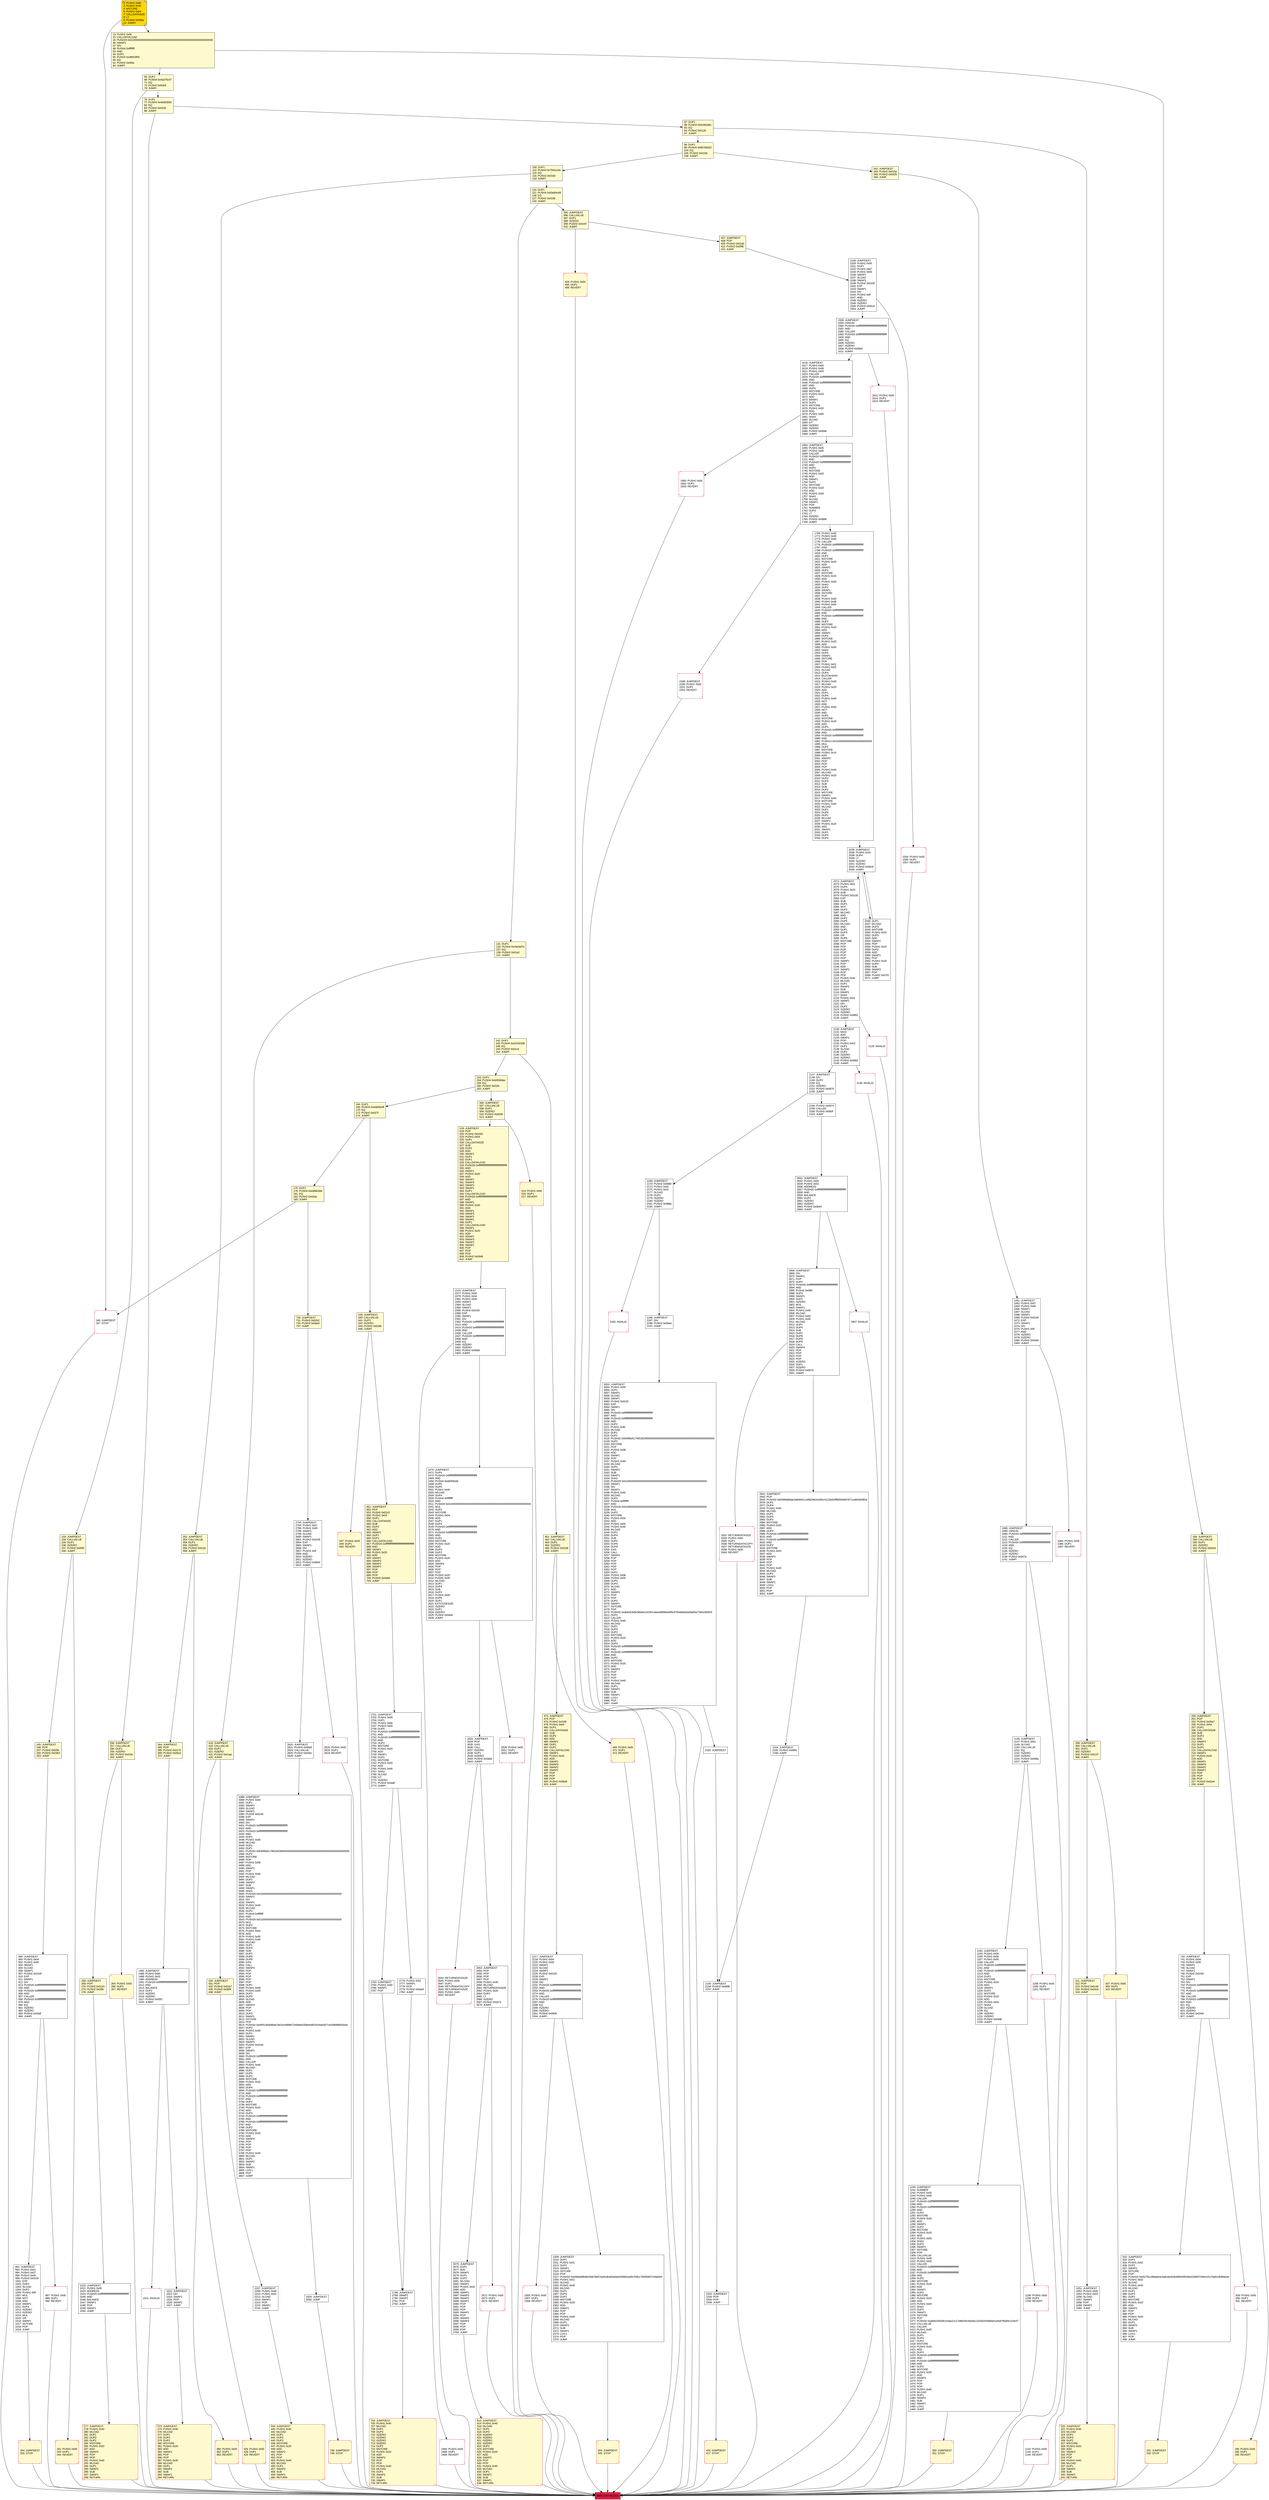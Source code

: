 digraph G {
bgcolor=transparent rankdir=UD;
node [shape=box style=filled color=black fillcolor=white fontname=arial fontcolor=black];
2466 [label="2466: PUSH1 0x00\l2468: DUP1\l2469: REVERT\l" shape=Msquare color=crimson ];
439 [label="439: JUMPDEST\l440: PUSH1 0x40\l442: MLOAD\l443: DUP1\l444: DUP3\l445: DUP2\l446: MSTORE\l447: PUSH1 0x20\l449: ADD\l450: SWAP2\l451: POP\l452: POP\l453: PUSH1 0x40\l455: MLOAD\l456: DUP1\l457: SWAP2\l458: SUB\l459: SWAP1\l460: RETURN\l" fillcolor=lemonchiffon shape=Msquare color=crimson ];
832 [label="832: JUMPDEST\l833: DUP1\l834: PUSH1 0x02\l836: DUP2\l837: SWAP1\l838: SSTORE\l839: POP\l840: PUSH32 0xe527bcc8fda8cdc4a8cebd20b385f40f928d4228f207e6b415176a613b908a4e\l873: PUSH1 0x02\l875: SLOAD\l876: PUSH1 0x40\l878: MLOAD\l879: DUP1\l880: DUP3\l881: DUP2\l882: MSTORE\l883: PUSH1 0x20\l885: ADD\l886: SWAP2\l887: POP\l888: POP\l889: PUSH1 0x40\l891: MLOAD\l892: DUP1\l893: SWAP2\l894: SUB\l895: SWAP1\l896: LOG1\l897: POP\l898: JUMP\l" ];
164 [label="164: DUP1\l165: PUSH4 0xeb605e9f\l170: EQ\l171: PUSH2 0x027f\l174: JUMPI\l" fillcolor=lemonchiffon ];
98 [label="98: DUP1\l99: PUSH4 0x667d5d22\l104: EQ\l105: PUSH2 0x0156\l108: JUMPI\l" fillcolor=lemonchiffon ];
426 [label="426: PUSH1 0x00\l428: DUP1\l429: REVERT\l" fillcolor=lemonchiffon shape=Msquare color=crimson ];
2207 [label="2207: JUMPDEST\l2208: PUSH1 0x00\l2210: PUSH1 0x01\l2212: SLOAD\l2213: SWAP1\l2214: POP\l2215: SWAP1\l2216: JUMP\l" ];
352 [label="352: JUMPDEST\l353: CALLVALUE\l354: DUP1\l355: ISZERO\l356: PUSH2 0x016c\l359: JUMPI\l" fillcolor=lemonchiffon ];
1162 [label="1162: JUMPDEST\l1163: PUSH1 0x00\l1165: PUSH1 0x06\l1167: PUSH1 0x00\l1169: CALLER\l1170: PUSH20 0xffffffffffffffffffffffffffffffffffffffff\l1191: AND\l1192: PUSH20 0xffffffffffffffffffffffffffffffffffffffff\l1213: AND\l1214: DUP2\l1215: MSTORE\l1216: PUSH1 0x20\l1218: ADD\l1219: SWAP1\l1220: DUP2\l1221: MSTORE\l1222: PUSH1 0x20\l1224: ADD\l1225: PUSH1 0x00\l1227: SHA3\l1228: SLOAD\l1229: EQ\l1230: ISZERO\l1231: ISZERO\l1232: PUSH2 0x04d8\l1235: JUMPI\l" ];
740 [label="740: JUMPDEST\l741: PUSH1 0x04\l743: PUSH1 0x00\l745: SWAP1\l746: SLOAD\l747: SWAP1\l748: PUSH2 0x0100\l751: EXP\l752: SWAP1\l753: DIV\l754: PUSH20 0xffffffffffffffffffffffffffffffffffffffff\l775: AND\l776: PUSH20 0xffffffffffffffffffffffffffffffffffffffff\l797: AND\l798: CALLER\l799: PUSH20 0xffffffffffffffffffffffffffffffffffffffff\l820: AND\l821: EQ\l822: ISZERO\l823: ISZERO\l824: PUSH2 0x0340\l827: JUMPI\l" ];
506 [label="506: JUMPDEST\l507: CALLVALUE\l508: DUP1\l509: ISZERO\l510: PUSH2 0x0206\l513: JUMPI\l" fillcolor=lemonchiffon ];
2820 [label="2820: JUMPDEST\l2821: PUSH2 0x0b0d\l2824: CALLVALUE\l2825: PUSH2 0x0d3c\l2828: JUMP\l" ];
2868 [label="2868: JUMPDEST\l2869: DIV\l2870: SWAP1\l2871: POP\l2872: DUP2\l2873: PUSH20 0xffffffffffffffffffffffffffffffffffffffff\l2894: AND\l2895: PUSH2 0x08fc\l2898: DUP3\l2899: SWAP1\l2900: DUP2\l2901: ISZERO\l2902: MUL\l2903: SWAP1\l2904: PUSH1 0x40\l2906: MLOAD\l2907: PUSH1 0x00\l2909: PUSH1 0x40\l2911: MLOAD\l2912: DUP1\l2913: DUP4\l2914: SUB\l2915: DUP2\l2916: DUP6\l2917: DUP9\l2918: DUP9\l2919: CALL\l2920: SWAP4\l2921: POP\l2922: POP\l2923: POP\l2924: POP\l2925: ISZERO\l2926: DUP1\l2927: ISZERO\l2928: PUSH2 0x0b7d\l2931: JUMPI\l" ];
153 [label="153: DUP1\l154: PUSH4 0xd493b9ac\l159: EQ\l160: PUSH2 0x01fa\l163: JUMPI\l" fillcolor=lemonchiffon ];
299 [label="299: JUMPDEST\l300: CALLVALUE\l301: DUP1\l302: ISZERO\l303: PUSH2 0x0137\l306: JUMPI\l" fillcolor=lemonchiffon ];
418 [label="418: JUMPDEST\l419: CALLVALUE\l420: DUP1\l421: ISZERO\l422: PUSH2 0x01ae\l425: JUMPI\l" fillcolor=lemonchiffon ];
256 [label="256: JUMPDEST\l257: CALLVALUE\l258: DUP1\l259: ISZERO\l260: PUSH2 0x010c\l263: JUMPI\l" fillcolor=lemonchiffon ];
2169 [label="2169: JUMPDEST\l2170: PUSH2 0x0890\l2173: PUSH1 0x02\l2175: PUSH1 0x01\l2177: SLOAD\l2178: DUP2\l2179: ISZERO\l2180: ISZERO\l2181: PUSH2 0x088a\l2184: JUMPI\l" ];
647 [label="647: PUSH1 0x00\l649: DUP1\l650: REVERT\l" fillcolor=lemonchiffon shape=Msquare color=crimson ];
1158 [label="1158: PUSH1 0x00\l1160: DUP1\l1161: REVERT\l" shape=Msquare color=crimson ];
175 [label="175: DUP1\l176: PUSH4 0xed88c68e\l181: EQ\l182: PUSH2 0x02da\l185: JUMPI\l" fillcolor=lemonchiffon ];
186 [label="186: JUMPDEST\l187: STOP\l" shape=Msquare color=crimson ];
2147 [label="2147: JUMPDEST\l2148: DIV\l2149: DUP2\l2150: EQ\l2151: ISZERO\l2152: PUSH2 0x0879\l2155: JUMPI\l" ];
120 [label="120: DUP1\l121: PUSH4 0x93e84cd9\l126: EQ\l127: PUSH2 0x018b\l130: JUMPI\l" fillcolor=lemonchiffon ];
403 [label="403: PUSH1 0x00\l405: DUP1\l406: REVERT\l" fillcolor=lemonchiffon shape=Msquare color=crimson ];
2156 [label="2156: PUSH2 0x0874\l2159: CALLER\l2160: PUSH2 0x0b0f\l2163: JUMP\l" ];
416 [label="416: JUMPDEST\l417: STOP\l" fillcolor=lemonchiffon shape=Msquare color=crimson ];
2185 [label="2185: INVALID\l" shape=Msquare color=crimson ];
2072 [label="2072: JUMPDEST\l2073: PUSH1 0x01\l2075: DUP4\l2076: PUSH1 0x20\l2078: SUB\l2079: PUSH2 0x0100\l2082: EXP\l2083: SUB\l2084: DUP1\l2085: NOT\l2086: DUP3\l2087: MLOAD\l2088: AND\l2089: DUP2\l2090: DUP5\l2091: MLOAD\l2092: AND\l2093: DUP1\l2094: DUP3\l2095: OR\l2096: DUP6\l2097: MSTORE\l2098: POP\l2099: POP\l2100: POP\l2101: POP\l2102: POP\l2103: POP\l2104: SWAP1\l2105: POP\l2106: ADD\l2107: SWAP2\l2108: POP\l2109: POP\l2110: PUSH1 0x40\l2112: MLOAD\l2113: DUP1\l2114: SWAP2\l2115: SUB\l2116: SWAP1\l2117: SHA3\l2118: PUSH1 0x01\l2120: SWAP1\l2121: DIV\l2122: DUP2\l2123: ISZERO\l2124: ISZERO\l2125: PUSH2 0x0852\l2128: JUMPI\l" ];
2186 [label="2186: JUMPDEST\l2187: DIV\l2188: PUSH2 0x0bed\l2191: JUMP\l" ];
430 [label="430: JUMPDEST\l431: POP\l432: PUSH2 0x01b7\l435: PUSH2 0x089f\l438: JUMP\l" fillcolor=lemonchiffon ];
2829 [label="2829: JUMPDEST\l2830: JUMP\l" ];
1690 [label="1690: PUSH1 0x00\l1692: DUP1\l1693: REVERT\l" shape=Msquare color=crimson ];
461 [label="461: JUMPDEST\l462: CALLVALUE\l463: DUP1\l464: ISZERO\l465: PUSH2 0x01d9\l468: JUMPI\l" fillcolor=lemonchiffon ];
200 [label="200: JUMPDEST\l201: POP\l202: PUSH2 0x00e7\l205: PUSH1 0x04\l207: DUP1\l208: CALLDATASIZE\l209: SUB\l210: DUP2\l211: ADD\l212: SWAP1\l213: DUP1\l214: DUP1\l215: CALLDATALOAD\l216: SWAP1\l217: PUSH1 0x20\l219: ADD\l220: SWAP1\l221: SWAP3\l222: SWAP2\l223: SWAP1\l224: POP\l225: POP\l226: POP\l227: PUSH2 0x02e4\l230: JUMP\l" fillcolor=lemonchiffon ];
2217 [label="2217: JUMPDEST\l2218: PUSH1 0x04\l2220: PUSH1 0x00\l2222: SWAP1\l2223: SLOAD\l2224: SWAP1\l2225: PUSH2 0x0100\l2228: EXP\l2229: SWAP1\l2230: DIV\l2231: PUSH20 0xffffffffffffffffffffffffffffffffffffffff\l2252: AND\l2253: PUSH20 0xffffffffffffffffffffffffffffffffffffffff\l2274: AND\l2275: CALLER\l2276: PUSH20 0xffffffffffffffffffffffffffffffffffffffff\l2297: AND\l2298: EQ\l2299: ISZERO\l2300: ISZERO\l2301: PUSH2 0x0905\l2304: JUMPI\l" ];
1240 [label="1240: JUMPDEST\l1241: NUMBER\l1242: PUSH1 0x05\l1244: PUSH1 0x00\l1246: CALLER\l1247: PUSH20 0xffffffffffffffffffffffffffffffffffffffff\l1268: AND\l1269: PUSH20 0xffffffffffffffffffffffffffffffffffffffff\l1290: AND\l1291: DUP2\l1292: MSTORE\l1293: PUSH1 0x20\l1295: ADD\l1296: SWAP1\l1297: DUP2\l1298: MSTORE\l1299: PUSH1 0x20\l1301: ADD\l1302: PUSH1 0x00\l1304: SHA3\l1305: DUP2\l1306: SWAP1\l1307: SSTORE\l1308: POP\l1309: CALLVALUE\l1310: PUSH1 0x06\l1312: PUSH1 0x00\l1314: CALLER\l1315: PUSH20 0xffffffffffffffffffffffffffffffffffffffff\l1336: AND\l1337: PUSH20 0xffffffffffffffffffffffffffffffffffffffff\l1358: AND\l1359: DUP2\l1360: MSTORE\l1361: PUSH1 0x20\l1363: ADD\l1364: SWAP1\l1365: DUP2\l1366: MSTORE\l1367: PUSH1 0x20\l1369: ADD\l1370: PUSH1 0x00\l1372: SHA3\l1373: DUP2\l1374: SWAP1\l1375: SSTORE\l1376: POP\l1377: PUSH32 0xa80b24550b104ae22c17d862f4c5be9ac103302030b6e01d4af785df4c22dc57\l1410: CALLVALUE\l1411: CALLER\l1412: PUSH1 0x40\l1414: MLOAD\l1415: DUP1\l1416: DUP4\l1417: DUP2\l1418: MSTORE\l1419: PUSH1 0x20\l1421: ADD\l1422: DUP3\l1423: PUSH20 0xffffffffffffffffffffffffffffffffffffffff\l1444: AND\l1445: PUSH20 0xffffffffffffffffffffffffffffffffffffffff\l1466: AND\l1467: DUP2\l1468: MSTORE\l1469: PUSH1 0x20\l1471: ADD\l1472: SWAP3\l1473: POP\l1474: POP\l1475: POP\l1476: PUSH1 0x40\l1478: MLOAD\l1479: DUP1\l1480: SWAP2\l1481: SUB\l1482: SWAP1\l1483: LOG1\l1484: JUMP\l" ];
1020 [label="1020: JUMPDEST\l1021: PUSH1 0x00\l1023: ADDRESS\l1024: PUSH20 0xffffffffffffffffffffffffffffffffffffffff\l1045: AND\l1046: BALANCE\l1047: SWAP1\l1048: POP\l1049: SWAP1\l1050: JUMP\l" ];
1061 [label="1061: JUMPDEST\l1062: PUSH1 0x07\l1064: PUSH1 0x00\l1066: SWAP1\l1067: SLOAD\l1068: SWAP1\l1069: PUSH2 0x0100\l1072: EXP\l1073: SWAP1\l1074: DIV\l1075: PUSH1 0xff\l1077: AND\l1078: ISZERO\l1079: ISZERO\l1080: PUSH2 0x0440\l1083: JUMPI\l" ];
245 [label="245: JUMPDEST\l246: POP\l247: PUSH2 0x00fe\l250: PUSH2 0x0383\l253: JUMP\l" fillcolor=lemonchiffon ];
1558 [label="1558: JUMPDEST\l1559: ORIGIN\l1560: PUSH20 0xffffffffffffffffffffffffffffffffffffffff\l1581: AND\l1582: CALLER\l1583: PUSH20 0xffffffffffffffffffffffffffffffffffffffff\l1604: AND\l1605: EQ\l1606: ISZERO\l1607: ISZERO\l1608: PUSH2 0x0650\l1611: JUMPI\l" ];
1521 [label="1521: INVALID\l" shape=Msquare color=crimson ];
2644 [label="2644: RETURNDATASIZE\l2645: PUSH1 0x00\l2647: DUP1\l2648: RETURNDATACOPY\l2649: RETURNDATASIZE\l2650: PUSH1 0x00\l2652: REVERT\l" shape=Msquare color=crimson ];
241 [label="241: PUSH1 0x00\l243: DUP1\l244: REVERT\l" fillcolor=lemonchiffon shape=Msquare color=crimson ];
2701 [label="2701: JUMPDEST\l2702: PUSH1 0x00\l2704: DUP1\l2705: PUSH1 0x06\l2707: PUSH1 0x00\l2709: DUP5\l2710: PUSH20 0xffffffffffffffffffffffffffffffffffffffff\l2731: AND\l2732: PUSH20 0xffffffffffffffffffffffffffffffffffffffff\l2753: AND\l2754: DUP2\l2755: MSTORE\l2756: PUSH1 0x20\l2758: ADD\l2759: SWAP1\l2760: DUP2\l2761: MSTORE\l2762: PUSH1 0x20\l2764: ADD\l2765: PUSH1 0x00\l2767: SHA3\l2768: SLOAD\l2769: GT\l2770: ISZERO\l2771: PUSH2 0x0adf\l2774: JUMPI\l" ];
1146 [label="1146: JUMPDEST\l1147: PUSH1 0x01\l1149: SLOAD\l1150: CALLVALUE\l1151: EQ\l1152: ISZERO\l1153: ISZERO\l1154: PUSH2 0x048a\l1157: JUMPI\l" ];
311 [label="311: JUMPDEST\l312: POP\l313: PUSH2 0x0140\l316: PUSH2 0x041b\l319: JUMP\l" fillcolor=lemonchiffon ];
613 [label="613: JUMPDEST\l614: PUSH1 0x40\l616: MLOAD\l617: DUP1\l618: DUP3\l619: ISZERO\l620: ISZERO\l621: ISZERO\l622: ISZERO\l623: DUP2\l624: MSTORE\l625: PUSH1 0x20\l627: ADD\l628: SWAP2\l629: POP\l630: POP\l631: PUSH1 0x40\l633: MLOAD\l634: DUP1\l635: SWAP2\l636: SUB\l637: SWAP1\l638: RETURN\l" fillcolor=lemonchiffon shape=Msquare color=crimson ];
473 [label="473: JUMPDEST\l474: POP\l475: PUSH2 0x01f8\l478: PUSH1 0x04\l480: DUP1\l481: CALLDATASIZE\l482: SUB\l483: DUP2\l484: ADD\l485: SWAP1\l486: DUP1\l487: DUP1\l488: CALLDATALOAD\l489: SWAP1\l490: PUSH1 0x20\l492: ADD\l493: SWAP1\l494: SWAP3\l495: SWAP2\l496: SWAP1\l497: POP\l498: POP\l499: POP\l500: PUSH2 0x08a9\l503: JUMP\l" fillcolor=lemonchiffon ];
233 [label="233: JUMPDEST\l234: CALLVALUE\l235: DUP1\l236: ISZERO\l237: PUSH2 0x00f5\l240: JUMPI\l" fillcolor=lemonchiffon ];
268 [label="268: JUMPDEST\l269: POP\l270: PUSH2 0x0115\l273: PUSH2 0x03fc\l276: JUMP\l" fillcolor=lemonchiffon ];
2192 [label="2192: JUMPDEST\l" ];
87 [label="87: DUP1\l88: PUSH4 0x5c062d6c\l93: EQ\l94: PUSH2 0x012b\l97: JUMPI\l" fillcolor=lemonchiffon ];
991 [label="991: JUMPDEST\l992: PUSH1 0x01\l994: PUSH1 0x07\l996: PUSH1 0x00\l998: PUSH2 0x0100\l1001: EXP\l1002: DUP2\l1003: SLOAD\l1004: DUP2\l1005: PUSH1 0xff\l1007: MUL\l1008: NOT\l1009: AND\l1010: SWAP1\l1011: DUP4\l1012: ISZERO\l1013: ISZERO\l1014: MUL\l1015: OR\l1016: SWAP1\l1017: SSTORE\l1018: POP\l1019: JUMP\l" ];
196 [label="196: PUSH1 0x00\l198: DUP1\l199: REVERT\l" fillcolor=lemonchiffon shape=Msquare color=crimson ];
254 [label="254: JUMPDEST\l255: STOP\l" fillcolor=lemonchiffon shape=Msquare color=crimson ];
504 [label="504: JUMPDEST\l505: STOP\l" fillcolor=lemonchiffon shape=Msquare color=crimson ];
2164 [label="2164: JUMPDEST\l2165: PUSH2 0x0891\l2168: JUMP\l" ];
2932 [label="2932: RETURNDATASIZE\l2933: PUSH1 0x00\l2935: DUP1\l2936: RETURNDATACOPY\l2937: RETURNDATASIZE\l2938: PUSH1 0x00\l2940: REVERT\l" shape=Msquare color=crimson ];
231 [label="231: JUMPDEST\l232: STOP\l" fillcolor=lemonchiffon shape=Msquare color=crimson ];
1528 [label="1528: JUMPDEST\l1529: PUSH1 0x00\l1531: DUP1\l1532: PUSH1 0x07\l1534: PUSH1 0x00\l1536: SWAP1\l1537: SLOAD\l1538: SWAP1\l1539: PUSH2 0x0100\l1542: EXP\l1543: SWAP1\l1544: DIV\l1545: PUSH1 0xff\l1547: AND\l1548: ISZERO\l1549: ISZERO\l1550: PUSH2 0x0616\l1553: JUMPI\l" ];
469 [label="469: PUSH1 0x00\l471: DUP1\l472: REVERT\l" fillcolor=lemonchiffon shape=Msquare color=crimson ];
1088 [label="1088: JUMPDEST\l1089: ORIGIN\l1090: PUSH20 0xffffffffffffffffffffffffffffffffffffffff\l1111: AND\l1112: CALLER\l1113: PUSH20 0xffffffffffffffffffffffffffffffffffffffff\l1134: AND\l1135: EQ\l1136: ISZERO\l1137: ISZERO\l1138: PUSH2 0x047a\l1141: JUMPI\l" ];
1236 [label="1236: PUSH1 0x00\l1238: DUP1\l1239: REVERT\l" shape=Msquare color=crimson ];
738 [label="738: JUMPDEST\l739: STOP\l" fillcolor=lemonchiffon shape=Msquare color=crimson ];
987 [label="987: PUSH1 0x00\l989: DUP1\l990: REVERT\l" shape=Msquare color=crimson ];
2193 [label="2193: JUMPDEST\l2194: PUSH2 0x089b\l2197: JUMP\l" ];
899 [label="899: JUMPDEST\l900: PUSH1 0x04\l902: PUSH1 0x00\l904: SWAP1\l905: SLOAD\l906: SWAP1\l907: PUSH2 0x0100\l910: EXP\l911: SWAP1\l912: DIV\l913: PUSH20 0xffffffffffffffffffffffffffffffffffffffff\l934: AND\l935: PUSH20 0xffffffffffffffffffffffffffffffffffffffff\l956: AND\l957: CALLER\l958: PUSH20 0xffffffffffffffffffffffffffffffffffffffff\l979: AND\l980: EQ\l981: ISZERO\l982: ISZERO\l983: PUSH2 0x03df\l986: JUMPI\l" ];
2788 [label="2788: JUMPDEST\l2789: SWAP2\l2790: SWAP1\l2791: POP\l2792: JUMP\l" ];
651 [label="651: JUMPDEST\l652: POP\l653: PUSH2 0x02c0\l656: PUSH1 0x04\l658: DUP1\l659: CALLDATASIZE\l660: SUB\l661: DUP2\l662: ADD\l663: SWAP1\l664: DUP1\l665: DUP1\l666: CALLDATALOAD\l667: PUSH20 0xffffffffffffffffffffffffffffffffffffffff\l688: AND\l689: SWAP1\l690: PUSH1 0x20\l692: ADD\l693: SWAP1\l694: SWAP3\l695: SWAP2\l696: SWAP1\l697: POP\l698: POP\l699: POP\l700: PUSH2 0x0a8d\l703: JUMP\l" fillcolor=lemonchiffon ];
1485 [label="1485: JUMPDEST\l1486: PUSH1 0x00\l1488: PUSH1 0x02\l1490: ADDRESS\l1491: PUSH20 0xffffffffffffffffffffffffffffffffffffffff\l1512: AND\l1513: BALANCE\l1514: DUP2\l1515: ISZERO\l1516: ISZERO\l1517: PUSH2 0x05f2\l1520: JUMPI\l" ];
2035 [label="2035: JUMPDEST\l2036: PUSH1 0x20\l2038: DUP4\l2039: LT\l2040: ISZERO\l2041: ISZERO\l2042: PUSH2 0x0818\l2045: JUMPI\l" ];
2867 [label="2867: INVALID\l" shape=Msquare color=crimson ];
142 [label="142: DUP1\l143: PUSH4 0xd191b336\l148: EQ\l149: PUSH2 0x01cd\l152: JUMPI\l" fillcolor=lemonchiffon ];
307 [label="307: PUSH1 0x00\l309: DUP1\l310: REVERT\l" fillcolor=lemonchiffon shape=Msquare color=crimson ];
1694 [label="1694: JUMPDEST\l1695: PUSH1 0x05\l1697: PUSH1 0x00\l1699: CALLER\l1700: PUSH20 0xffffffffffffffffffffffffffffffffffffffff\l1721: AND\l1722: PUSH20 0xffffffffffffffffffffffffffffffffffffffff\l1743: AND\l1744: DUP2\l1745: MSTORE\l1746: PUSH1 0x20\l1748: ADD\l1749: SWAP1\l1750: DUP2\l1751: MSTORE\l1752: PUSH1 0x20\l1754: ADD\l1755: PUSH1 0x00\l1757: SHA3\l1758: SLOAD\l1759: SWAP2\l1760: POP\l1761: NUMBER\l1762: DUP3\l1763: LT\l1764: ISZERO\l1765: PUSH2 0x0896\l1768: JUMPI\l" ];
2198 [label="2198: JUMPDEST\l2199: PUSH1 0x00\l2201: DUP1\l2202: REVERT\l" shape=Msquare color=crimson ];
518 [label="518: JUMPDEST\l519: POP\l520: PUSH2 0x0265\l523: PUSH1 0x04\l525: DUP1\l526: CALLDATASIZE\l527: SUB\l528: DUP2\l529: ADD\l530: SWAP1\l531: DUP1\l532: DUP1\l533: CALLDATALOAD\l534: PUSH20 0xffffffffffffffffffffffffffffffffffffffff\l555: AND\l556: SWAP1\l557: PUSH1 0x20\l559: ADD\l560: SWAP1\l561: SWAP3\l562: SWAP2\l563: SWAP1\l564: DUP1\l565: CALLDATALOAD\l566: PUSH20 0xffffffffffffffffffffffffffffffffffffffff\l587: AND\l588: SWAP1\l589: PUSH1 0x20\l591: ADD\l592: SWAP1\l593: SWAP3\l594: SWAP2\l595: SWAP1\l596: DUP1\l597: CALLDATALOAD\l598: SWAP1\l599: PUSH1 0x20\l601: ADD\l602: SWAP1\l603: SWAP3\l604: SWAP2\l605: SWAP1\l606: POP\l607: POP\l608: POP\l609: PUSH2 0x0948\l612: JUMP\l" fillcolor=lemonchiffon ];
2130 [label="2130: JUMPDEST\l2131: MOD\l2132: ADD\l2133: SWAP1\l2134: POP\l2135: PUSH1 0x02\l2137: DUP1\l2138: SLOAD\l2139: DUP2\l2140: ISZERO\l2141: ISZERO\l2142: PUSH2 0x0863\l2145: JUMPI\l" ];
2675 [label="2675: JUMPDEST\l2676: DUP2\l2677: ADD\l2678: SWAP1\l2679: DUP1\l2680: DUP1\l2681: MLOAD\l2682: SWAP1\l2683: PUSH1 0x20\l2685: ADD\l2686: SWAP1\l2687: SWAP3\l2688: SWAP2\l2689: SWAP1\l2690: POP\l2691: POP\l2692: POP\l2693: SWAP1\l2694: POP\l2695: SWAP4\l2696: SWAP3\l2697: POP\l2698: POP\l2699: POP\l2700: JUMP\l" ];
1769 [label="1769: PUSH1 0x00\l1771: PUSH1 0x05\l1773: PUSH1 0x00\l1775: CALLER\l1776: PUSH20 0xffffffffffffffffffffffffffffffffffffffff\l1797: AND\l1798: PUSH20 0xffffffffffffffffffffffffffffffffffffffff\l1819: AND\l1820: DUP2\l1821: MSTORE\l1822: PUSH1 0x20\l1824: ADD\l1825: SWAP1\l1826: DUP2\l1827: MSTORE\l1828: PUSH1 0x20\l1830: ADD\l1831: PUSH1 0x00\l1833: SHA3\l1834: DUP2\l1835: SWAP1\l1836: SSTORE\l1837: POP\l1838: PUSH1 0x00\l1840: PUSH1 0x06\l1842: PUSH1 0x00\l1844: CALLER\l1845: PUSH20 0xffffffffffffffffffffffffffffffffffffffff\l1866: AND\l1867: PUSH20 0xffffffffffffffffffffffffffffffffffffffff\l1888: AND\l1889: DUP2\l1890: MSTORE\l1891: PUSH1 0x20\l1893: ADD\l1894: SWAP1\l1895: DUP2\l1896: MSTORE\l1897: PUSH1 0x20\l1899: ADD\l1900: PUSH1 0x00\l1902: SHA3\l1903: DUP2\l1904: SWAP1\l1905: SSTORE\l1906: POP\l1907: PUSH1 0x01\l1909: PUSH1 0x02\l1911: SLOAD\l1912: DUP4\l1913: BLOCKHASH\l1914: CALLER\l1915: PUSH1 0x40\l1917: MLOAD\l1918: PUSH1 0x20\l1920: ADD\l1921: DUP1\l1922: DUP4\l1923: PUSH1 0x00\l1925: NOT\l1926: AND\l1927: PUSH1 0x00\l1929: NOT\l1930: AND\l1931: DUP2\l1932: MSTORE\l1933: PUSH1 0x20\l1935: ADD\l1936: DUP3\l1937: PUSH20 0xffffffffffffffffffffffffffffffffffffffff\l1958: AND\l1959: PUSH20 0xffffffffffffffffffffffffffffffffffffffff\l1980: AND\l1981: PUSH13 0x01000000000000000000000000\l1995: MUL\l1996: DUP2\l1997: MSTORE\l1998: PUSH1 0x14\l2000: ADD\l2001: SWAP3\l2002: POP\l2003: POP\l2004: POP\l2005: PUSH1 0x40\l2007: MLOAD\l2008: PUSH1 0x20\l2010: DUP2\l2011: DUP4\l2012: SUB\l2013: SUB\l2014: DUP2\l2015: MSTORE\l2016: SWAP1\l2017: PUSH1 0x40\l2019: MSTORE\l2020: PUSH1 0x40\l2022: MLOAD\l2023: DUP1\l2024: DUP3\l2025: DUP1\l2026: MLOAD\l2027: SWAP1\l2028: PUSH1 0x20\l2030: ADD\l2031: SWAP1\l2032: DUP1\l2033: DUP4\l2034: DUP4\l" ];
828 [label="828: PUSH1 0x00\l830: DUP1\l831: REVERT\l" shape=Msquare color=crimson ];
1084 [label="1084: PUSH1 0x00\l1086: DUP1\l1087: REVERT\l" shape=Msquare color=crimson ];
65 [label="65: DUP1\l66: PUSH4 0x4a376c97\l71: EQ\l72: PUSH2 0x00e9\l75: JUMPI\l" fillcolor=lemonchiffon ];
2783 [label="2783: JUMPDEST\l2784: PUSH1 0x00\l2786: SWAP1\l2787: POP\l" ];
364 [label="364: JUMPDEST\l365: POP\l366: PUSH2 0x0175\l369: PUSH2 0x05cd\l372: JUMP\l" fillcolor=lemonchiffon ];
2305 [label="2305: PUSH1 0x00\l2307: DUP1\l2308: REVERT\l" shape=Msquare color=crimson ];
2816 [label="2816: PUSH1 0x00\l2818: DUP1\l2819: REVERT\l" shape=Msquare color=crimson ];
514 [label="514: PUSH1 0x00\l516: DUP1\l517: REVERT\l" fillcolor=lemonchiffon shape=Msquare color=crimson ];
277 [label="277: JUMPDEST\l278: PUSH1 0x40\l280: MLOAD\l281: DUP1\l282: DUP3\l283: DUP2\l284: MSTORE\l285: PUSH1 0x20\l287: ADD\l288: SWAP2\l289: POP\l290: POP\l291: PUSH1 0x40\l293: MLOAD\l294: DUP1\l295: SWAP2\l296: SUB\l297: SWAP1\l298: RETURN\l" fillcolor=lemonchiffon shape=Msquare color=crimson ];
264 [label="264: PUSH1 0x00\l266: DUP1\l267: REVERT\l" fillcolor=lemonchiffon shape=Msquare color=crimson ];
0 [label="0: PUSH1 0x80\l2: PUSH1 0x40\l4: MSTORE\l5: PUSH1 0x04\l7: CALLDATASIZE\l8: LT\l9: PUSH2 0x00ba\l12: JUMPI\l" fillcolor=lemonchiffon shape=Msquare fillcolor=gold ];
1554 [label="1554: PUSH1 0x00\l1556: DUP1\l1557: REVERT\l" shape=Msquare color=crimson ];
13 [label="13: PUSH1 0x00\l15: CALLDATALOAD\l16: PUSH29 0x0100000000000000000000000000000000000000000000000000000000\l46: SWAP1\l47: DIV\l48: PUSH4 0xffffffff\l53: AND\l54: DUP1\l55: PUSH4 0x38503f55\l60: EQ\l61: PUSH2 0x00bc\l64: JUMPI\l" fillcolor=lemonchiffon ];
3053 [label="3053: JUMPDEST\l3054: PUSH1 0x00\l3056: DUP1\l3057: SWAP1\l3058: SLOAD\l3059: SWAP1\l3060: PUSH2 0x0100\l3063: EXP\l3064: SWAP1\l3065: DIV\l3066: PUSH20 0xffffffffffffffffffffffffffffffffffffffff\l3087: AND\l3088: PUSH20 0xffffffffffffffffffffffffffffffffffffffff\l3109: AND\l3110: DUP2\l3111: PUSH1 0x40\l3113: MLOAD\l3114: DUP1\l3115: DUP1\l3116: PUSH32 0x646f6e6174652829000000000000000000000000000000000000000000000000\l3149: DUP2\l3150: MSTORE\l3151: POP\l3152: PUSH1 0x08\l3154: ADD\l3155: SWAP1\l3156: POP\l3157: PUSH1 0x40\l3159: MLOAD\l3160: DUP1\l3161: SWAP2\l3162: SUB\l3163: SWAP1\l3164: SHA3\l3165: PUSH29 0x0100000000000000000000000000000000000000000000000000000000\l3195: SWAP1\l3196: DIV\l3197: SWAP1\l3198: PUSH1 0x40\l3200: MLOAD\l3201: DUP3\l3202: PUSH4 0xffffffff\l3207: AND\l3208: PUSH29 0x0100000000000000000000000000000000000000000000000000000000\l3238: MUL\l3239: DUP2\l3240: MSTORE\l3241: PUSH1 0x04\l3243: ADD\l3244: PUSH1 0x00\l3246: PUSH1 0x40\l3248: MLOAD\l3249: DUP1\l3250: DUP4\l3251: SUB\l3252: DUP2\l3253: DUP6\l3254: DUP9\l3255: GAS\l3256: CALL\l3257: SWAP4\l3258: POP\l3259: POP\l3260: POP\l3261: POP\l3262: POP\l3263: DUP1\l3264: PUSH1 0x08\l3266: PUSH1 0x00\l3268: DUP3\l3269: DUP3\l3270: SLOAD\l3271: ADD\l3272: SWAP3\l3273: POP\l3274: POP\l3275: DUP2\l3276: SWAP1\l3277: SSTORE\l3278: POP\l3279: PUSH32 0xab82b3e5e38e6ec2d1f614aee68998a46f6c67b0ddda5ae9a5fee7360cd63f33\l3312: DUP2\l3313: CALLER\l3314: PUSH1 0x40\l3316: MLOAD\l3317: DUP1\l3318: DUP4\l3319: DUP2\l3320: MSTORE\l3321: PUSH1 0x20\l3323: ADD\l3324: DUP3\l3325: PUSH20 0xffffffffffffffffffffffffffffffffffffffff\l3346: AND\l3347: PUSH20 0xffffffffffffffffffffffffffffffffffffffff\l3368: AND\l3369: DUP2\l3370: MSTORE\l3371: PUSH1 0x20\l3373: ADD\l3374: SWAP3\l3375: POP\l3376: POP\l3377: POP\l3378: PUSH1 0x40\l3380: MLOAD\l3381: DUP1\l3382: SWAP2\l3383: SUB\l3384: SWAP1\l3385: LOG1\l3386: POP\l3387: JUMP\l" ];
2831 [label="2831: JUMPDEST\l2832: PUSH1 0x00\l2834: PUSH1 0x02\l2836: ADDRESS\l2837: PUSH20 0xffffffffffffffffffffffffffffffffffffffff\l2858: AND\l2859: BALANCE\l2860: DUP2\l2861: ISZERO\l2862: ISZERO\l2863: PUSH2 0x0b34\l2866: JUMPI\l" ];
2633 [label="2633: JUMPDEST\l2634: POP\l2635: GAS\l2636: CALL\l2637: ISZERO\l2638: DUP1\l2639: ISZERO\l2640: PUSH2 0x0a5d\l2643: JUMPI\l" ];
2309 [label="2309: JUMPDEST\l2310: DUP1\l2311: PUSH1 0x01\l2313: DUP2\l2314: SWAP1\l2315: SSTORE\l2316: POP\l2317: PUSH32 0xef48e66fb88206878d57ed4cdb4b0a5e9428962ea5b7b5b17950f0837249a944\l2350: PUSH1 0x01\l2352: SLOAD\l2353: PUSH1 0x40\l2355: MLOAD\l2356: DUP1\l2357: DUP3\l2358: DUP2\l2359: MSTORE\l2360: PUSH1 0x20\l2362: ADD\l2363: SWAP2\l2364: POP\l2365: POP\l2366: PUSH1 0x40\l2368: MLOAD\l2369: DUP1\l2370: SWAP2\l2371: SUB\l2372: SWAP1\l2373: LOG1\l2374: POP\l2375: JUMP\l" ];
2470 [label="2470: JUMPDEST\l2471: DUP4\l2472: PUSH20 0xffffffffffffffffffffffffffffffffffffffff\l2493: AND\l2494: PUSH4 0xa9059cbb\l2499: DUP5\l2500: DUP5\l2501: PUSH1 0x40\l2503: MLOAD\l2504: DUP4\l2505: PUSH4 0xffffffff\l2510: AND\l2511: PUSH29 0x0100000000000000000000000000000000000000000000000000000000\l2541: MUL\l2542: DUP2\l2543: MSTORE\l2544: PUSH1 0x04\l2546: ADD\l2547: DUP1\l2548: DUP4\l2549: PUSH20 0xffffffffffffffffffffffffffffffffffffffff\l2570: AND\l2571: PUSH20 0xffffffffffffffffffffffffffffffffffffffff\l2592: AND\l2593: DUP2\l2594: MSTORE\l2595: PUSH1 0x20\l2597: ADD\l2598: DUP3\l2599: DUP2\l2600: MSTORE\l2601: PUSH1 0x20\l2603: ADD\l2604: SWAP3\l2605: POP\l2606: POP\l2607: POP\l2608: PUSH1 0x20\l2610: PUSH1 0x40\l2612: MLOAD\l2613: DUP1\l2614: DUP4\l2615: SUB\l2616: DUP2\l2617: PUSH1 0x00\l2619: DUP8\l2620: DUP1\l2621: EXTCODESIZE\l2622: ISZERO\l2623: DUP1\l2624: ISZERO\l2625: PUSH2 0x0a49\l2628: JUMPI\l" ];
373 [label="373: JUMPDEST\l374: PUSH1 0x40\l376: MLOAD\l377: DUP1\l378: DUP3\l379: DUP2\l380: MSTORE\l381: PUSH1 0x20\l383: ADD\l384: SWAP2\l385: POP\l386: POP\l387: PUSH1 0x40\l389: MLOAD\l390: DUP1\l391: SWAP2\l392: SUB\l393: SWAP1\l394: RETURN\l" fillcolor=lemonchiffon shape=Msquare color=crimson ];
131 [label="131: DUP1\l132: PUSH4 0xc9e3af7e\l137: EQ\l138: PUSH2 0x01a2\l141: JUMPI\l" fillcolor=lemonchiffon ];
360 [label="360: PUSH1 0x00\l362: DUP1\l363: REVERT\l" fillcolor=lemonchiffon shape=Msquare color=crimson ];
350 [label="350: JUMPDEST\l351: STOP\l" fillcolor=lemonchiffon shape=Msquare color=crimson ];
2941 [label="2941: JUMPDEST\l2942: POP\l2943: PUSH32 0x5099dd6dac0a84e5cc1d9629b2e349cc5123e62fff80006667b71ca663638fc8\l2976: DUP2\l2977: DUP4\l2978: PUSH1 0x40\l2980: MLOAD\l2981: DUP1\l2982: DUP4\l2983: DUP2\l2984: MSTORE\l2985: PUSH1 0x20\l2987: ADD\l2988: DUP3\l2989: PUSH20 0xffffffffffffffffffffffffffffffffffffffff\l3010: AND\l3011: PUSH20 0xffffffffffffffffffffffffffffffffffffffff\l3032: AND\l3033: DUP2\l3034: MSTORE\l3035: PUSH1 0x20\l3037: ADD\l3038: SWAP3\l3039: POP\l3040: POP\l3041: POP\l3042: PUSH1 0x40\l3044: MLOAD\l3045: DUP1\l3046: SWAP2\l3047: SUB\l3048: SWAP1\l3049: LOG1\l3050: POP\l3051: POP\l3052: JUMP\l" ];
76 [label="76: DUP1\l77: PUSH4 0x4e6630b0\l82: EQ\l83: PUSH2 0x0100\l86: JUMPI\l" fillcolor=lemonchiffon ];
2671 [label="2671: PUSH1 0x00\l2673: DUP1\l2674: REVERT\l" shape=Msquare color=crimson ];
2203 [label="2203: JUMPDEST\l2204: POP\l2205: POP\l2206: JUMP\l" ];
1051 [label="1051: JUMPDEST\l1052: PUSH1 0x00\l1054: PUSH1 0x02\l1056: SLOAD\l1057: SWAP1\l1058: POP\l1059: SWAP1\l1060: JUMP\l" ];
3388 [label="3388: JUMPDEST\l3389: PUSH1 0x00\l3391: DUP1\l3392: SWAP1\l3393: SLOAD\l3394: SWAP1\l3395: PUSH2 0x0100\l3398: EXP\l3399: SWAP1\l3400: DIV\l3401: PUSH20 0xffffffffffffffffffffffffffffffffffffffff\l3422: AND\l3423: PUSH20 0xffffffffffffffffffffffffffffffffffffffff\l3444: AND\l3445: DUP2\l3446: PUSH1 0x40\l3448: MLOAD\l3449: DUP1\l3450: DUP1\l3451: PUSH32 0x646f6e6174652829000000000000000000000000000000000000000000000000\l3484: DUP2\l3485: MSTORE\l3486: POP\l3487: PUSH1 0x08\l3489: ADD\l3490: SWAP1\l3491: POP\l3492: PUSH1 0x40\l3494: MLOAD\l3495: DUP1\l3496: SWAP2\l3497: SUB\l3498: SWAP1\l3499: SHA3\l3500: PUSH29 0x0100000000000000000000000000000000000000000000000000000000\l3530: SWAP1\l3531: DIV\l3532: SWAP1\l3533: PUSH1 0x40\l3535: MLOAD\l3536: DUP3\l3537: PUSH4 0xffffffff\l3542: AND\l3543: PUSH29 0x0100000000000000000000000000000000000000000000000000000000\l3573: MUL\l3574: DUP2\l3575: MSTORE\l3576: PUSH1 0x04\l3578: ADD\l3579: PUSH1 0x00\l3581: PUSH1 0x40\l3583: MLOAD\l3584: DUP1\l3585: DUP4\l3586: SUB\l3587: DUP2\l3588: DUP6\l3589: DUP9\l3590: GAS\l3591: CALL\l3592: SWAP4\l3593: POP\l3594: POP\l3595: POP\l3596: POP\l3597: POP\l3598: DUP1\l3599: PUSH1 0x08\l3601: PUSH1 0x00\l3603: DUP3\l3604: DUP3\l3605: SLOAD\l3606: ADD\l3607: SWAP3\l3608: POP\l3609: POP\l3610: DUP2\l3611: SWAP1\l3612: SSTORE\l3613: POP\l3614: PUSH32 0xef951dbafd6ab7a61ec6988b7249e8e0358d44852634a009714c598988f3d34e\l3647: DUP2\l3648: PUSH1 0x00\l3650: DUP1\l3651: SWAP1\l3652: SLOAD\l3653: SWAP1\l3654: PUSH2 0x0100\l3657: EXP\l3658: SWAP1\l3659: DIV\l3660: PUSH20 0xffffffffffffffffffffffffffffffffffffffff\l3681: AND\l3682: CALLER\l3683: PUSH1 0x40\l3685: MLOAD\l3686: DUP1\l3687: DUP5\l3688: DUP2\l3689: MSTORE\l3690: PUSH1 0x20\l3692: ADD\l3693: DUP4\l3694: PUSH20 0xffffffffffffffffffffffffffffffffffffffff\l3715: AND\l3716: PUSH20 0xffffffffffffffffffffffffffffffffffffffff\l3737: AND\l3738: DUP2\l3739: MSTORE\l3740: PUSH1 0x20\l3742: ADD\l3743: DUP3\l3744: PUSH20 0xffffffffffffffffffffffffffffffffffffffff\l3765: AND\l3766: PUSH20 0xffffffffffffffffffffffffffffffffffffffff\l3787: AND\l3788: DUP2\l3789: MSTORE\l3790: PUSH1 0x20\l3792: ADD\l3793: SWAP4\l3794: POP\l3795: POP\l3796: POP\l3797: POP\l3798: PUSH1 0x40\l3800: MLOAD\l3801: DUP1\l3802: SWAP2\l3803: SUB\l3804: SWAP1\l3805: LOG1\l3806: POP\l3807: JUMP\l" ];
1142 [label="1142: PUSH1 0x00\l1144: DUP1\l1145: REVERT\l" shape=Msquare color=crimson ];
1616 [label="1616: JUMPDEST\l1617: PUSH1 0x00\l1619: PUSH1 0x06\l1621: PUSH1 0x00\l1623: CALLER\l1624: PUSH20 0xffffffffffffffffffffffffffffffffffffffff\l1645: AND\l1646: PUSH20 0xffffffffffffffffffffffffffffffffffffffff\l1667: AND\l1668: DUP2\l1669: MSTORE\l1670: PUSH1 0x20\l1672: ADD\l1673: SWAP1\l1674: DUP2\l1675: MSTORE\l1676: PUSH1 0x20\l1678: ADD\l1679: PUSH1 0x00\l1681: SHA3\l1682: SLOAD\l1683: GT\l1684: ISZERO\l1685: ISZERO\l1686: PUSH2 0x069e\l1689: JUMPI\l" ];
2146 [label="2146: INVALID\l" shape=Msquare color=crimson ];
109 [label="109: DUP1\l110: PUSH4 0x755a11dc\l115: EQ\l116: PUSH2 0x0160\l119: JUMPI\l" fillcolor=lemonchiffon ];
3808 [label="3808: EXIT BLOCK\l" fillcolor=crimson ];
188 [label="188: JUMPDEST\l189: CALLVALUE\l190: DUP1\l191: ISZERO\l192: PUSH2 0x00c8\l195: JUMPI\l" fillcolor=lemonchiffon ];
2629 [label="2629: PUSH1 0x00\l2631: DUP1\l2632: REVERT\l" shape=Msquare color=crimson ];
639 [label="639: JUMPDEST\l640: CALLVALUE\l641: DUP1\l642: ISZERO\l643: PUSH2 0x028b\l646: JUMPI\l" fillcolor=lemonchiffon ];
2046 [label="2046: DUP1\l2047: MLOAD\l2048: DUP3\l2049: MSTORE\l2050: PUSH1 0x20\l2052: DUP3\l2053: ADD\l2054: SWAP2\l2055: POP\l2056: PUSH1 0x20\l2058: DUP2\l2059: ADD\l2060: SWAP1\l2061: POP\l2062: PUSH1 0x20\l2064: DUP4\l2065: SUB\l2066: SWAP3\l2067: POP\l2068: PUSH2 0x07f3\l2071: JUMP\l" ];
2376 [label="2376: JUMPDEST\l2377: PUSH1 0x00\l2379: PUSH1 0x04\l2381: PUSH1 0x00\l2383: SWAP1\l2384: SLOAD\l2385: SWAP1\l2386: PUSH2 0x0100\l2389: EXP\l2390: SWAP1\l2391: DIV\l2392: PUSH20 0xffffffffffffffffffffffffffffffffffffffff\l2413: AND\l2414: PUSH20 0xffffffffffffffffffffffffffffffffffffffff\l2435: AND\l2436: CALLER\l2437: PUSH20 0xffffffffffffffffffffffffffffffffffffffff\l2458: AND\l2459: EQ\l2460: ISZERO\l2461: ISZERO\l2462: PUSH2 0x09a6\l2465: JUMPI\l" ];
1612 [label="1612: PUSH1 0x00\l1614: DUP1\l1615: REVERT\l" shape=Msquare color=crimson ];
407 [label="407: JUMPDEST\l408: POP\l409: PUSH2 0x01a0\l412: PUSH2 0x05f8\l415: JUMP\l" fillcolor=lemonchiffon ];
2129 [label="2129: INVALID\l" shape=Msquare color=crimson ];
342 [label="342: JUMPDEST\l343: PUSH2 0x015e\l346: PUSH2 0x0425\l349: JUMP\l" fillcolor=lemonchiffon ];
395 [label="395: JUMPDEST\l396: CALLVALUE\l397: DUP1\l398: ISZERO\l399: PUSH2 0x0197\l402: JUMPI\l" fillcolor=lemonchiffon ];
320 [label="320: JUMPDEST\l321: PUSH1 0x40\l323: MLOAD\l324: DUP1\l325: DUP3\l326: DUP2\l327: MSTORE\l328: PUSH1 0x20\l330: ADD\l331: SWAP2\l332: POP\l333: POP\l334: PUSH1 0x40\l336: MLOAD\l337: DUP1\l338: SWAP2\l339: SUB\l340: SWAP1\l341: RETURN\l" fillcolor=lemonchiffon shape=Msquare color=crimson ];
1522 [label="1522: JUMPDEST\l1523: DIV\l1524: SWAP1\l1525: POP\l1526: SWAP1\l1527: JUMP\l" ];
2775 [label="2775: PUSH1 0x01\l2777: SWAP1\l2778: POP\l2779: PUSH2 0x0ae4\l2782: JUMP\l" ];
2653 [label="2653: JUMPDEST\l2654: POP\l2655: POP\l2656: POP\l2657: POP\l2658: PUSH1 0x40\l2660: MLOAD\l2661: RETURNDATASIZE\l2662: PUSH1 0x20\l2664: DUP2\l2665: LT\l2666: ISZERO\l2667: PUSH2 0x0a73\l2670: JUMPI\l" ];
2793 [label="2793: JUMPDEST\l2794: PUSH1 0x07\l2796: PUSH1 0x00\l2798: SWAP1\l2799: SLOAD\l2800: SWAP1\l2801: PUSH2 0x0100\l2804: EXP\l2805: SWAP1\l2806: DIV\l2807: PUSH1 0xff\l2809: AND\l2810: ISZERO\l2811: ISZERO\l2812: PUSH2 0x0b04\l2815: JUMPI\l" ];
730 [label="730: JUMPDEST\l731: PUSH2 0x02e2\l734: PUSH2 0x0ae9\l737: JUMP\l" fillcolor=lemonchiffon ];
704 [label="704: JUMPDEST\l705: PUSH1 0x40\l707: MLOAD\l708: DUP1\l709: DUP3\l710: ISZERO\l711: ISZERO\l712: ISZERO\l713: ISZERO\l714: DUP2\l715: MSTORE\l716: PUSH1 0x20\l718: ADD\l719: SWAP2\l720: POP\l721: POP\l722: PUSH1 0x40\l724: MLOAD\l725: DUP1\l726: SWAP2\l727: SUB\l728: SWAP1\l729: RETURN\l" fillcolor=lemonchiffon shape=Msquare color=crimson ];
1694 -> 2198;
175 -> 186;
2470 -> 2633;
2629 -> 3808;
153 -> 506;
1694 -> 1769;
730 -> 2793;
2147 -> 2169;
233 -> 241;
1612 -> 3808;
991 -> 254;
2129 -> 3808;
2207 -> 439;
233 -> 245;
153 -> 164;
320 -> 3808;
2169 -> 2185;
2164 -> 2193;
740 -> 832;
0 -> 13;
418 -> 430;
268 -> 1020;
704 -> 3808;
2169 -> 2186;
1769 -> 2035;
2147 -> 2156;
395 -> 407;
2783 -> 2788;
1051 -> 320;
1088 -> 1146;
364 -> 1485;
373 -> 3808;
2192 -> 2193;
164 -> 175;
2470 -> 2629;
360 -> 3808;
13 -> 65;
350 -> 3808;
2376 -> 2470;
418 -> 426;
200 -> 740;
2671 -> 3808;
430 -> 2207;
1522 -> 373;
1061 -> 1088;
2633 -> 2653;
1142 -> 3808;
1528 -> 1558;
2831 -> 2867;
2653 -> 2671;
2146 -> 3808;
2305 -> 3808;
2816 -> 3808;
514 -> 3808;
277 -> 3808;
1616 -> 1694;
264 -> 3808;
299 -> 311;
461 -> 469;
1162 -> 1240;
2130 -> 2146;
2829 -> 738;
65 -> 76;
1554 -> 3808;
13 -> 188;
2793 -> 2816;
131 -> 142;
1146 -> 1162;
2035 -> 2046;
2046 -> 2035;
639 -> 651;
461 -> 473;
473 -> 2217;
87 -> 98;
2653 -> 2675;
2867 -> 3808;
1485 -> 1522;
307 -> 3808;
1146 -> 1158;
2198 -> 3808;
2775 -> 2788;
832 -> 231;
2868 -> 2932;
1162 -> 1236;
2788 -> 704;
87 -> 299;
518 -> 2376;
828 -> 3808;
1084 -> 3808;
256 -> 268;
0 -> 186;
188 -> 196;
311 -> 1051;
196 -> 3808;
2156 -> 2831;
506 -> 518;
142 -> 153;
254 -> 3808;
256 -> 264;
299 -> 307;
504 -> 3808;
2186 -> 3053;
740 -> 828;
1240 -> 350;
2633 -> 2644;
2932 -> 3808;
231 -> 3808;
469 -> 3808;
1236 -> 3808;
738 -> 3808;
1558 -> 1616;
407 -> 1528;
987 -> 3808;
2217 -> 2305;
1558 -> 1612;
2701 -> 2775;
2072 -> 2130;
1088 -> 1142;
2941 -> 2164;
342 -> 1061;
2193 -> 2203;
142 -> 461;
352 -> 364;
1521 -> 3808;
2309 -> 504;
2831 -> 2868;
76 -> 87;
2644 -> 3808;
241 -> 3808;
506 -> 514;
2035 -> 2072;
2130 -> 2147;
613 -> 3808;
639 -> 647;
2675 -> 613;
65 -> 233;
395 -> 403;
2820 -> 3388;
647 -> 3808;
352 -> 360;
1158 -> 3808;
1528 -> 1554;
1485 -> 1521;
2701 -> 2783;
245 -> 899;
186 -> 3808;
109 -> 120;
651 -> 2701;
175 -> 730;
403 -> 3808;
2868 -> 2941;
416 -> 3808;
2185 -> 3808;
2072 -> 2129;
1061 -> 1084;
1690 -> 3808;
120 -> 395;
188 -> 200;
1020 -> 277;
2793 -> 2820;
1616 -> 1690;
2466 -> 3808;
98 -> 342;
439 -> 3808;
899 -> 991;
2203 -> 416;
120 -> 131;
3053 -> 2192;
131 -> 418;
3388 -> 2829;
2376 -> 2466;
98 -> 109;
426 -> 3808;
164 -> 639;
109 -> 352;
76 -> 256;
899 -> 987;
2217 -> 2309;
}
